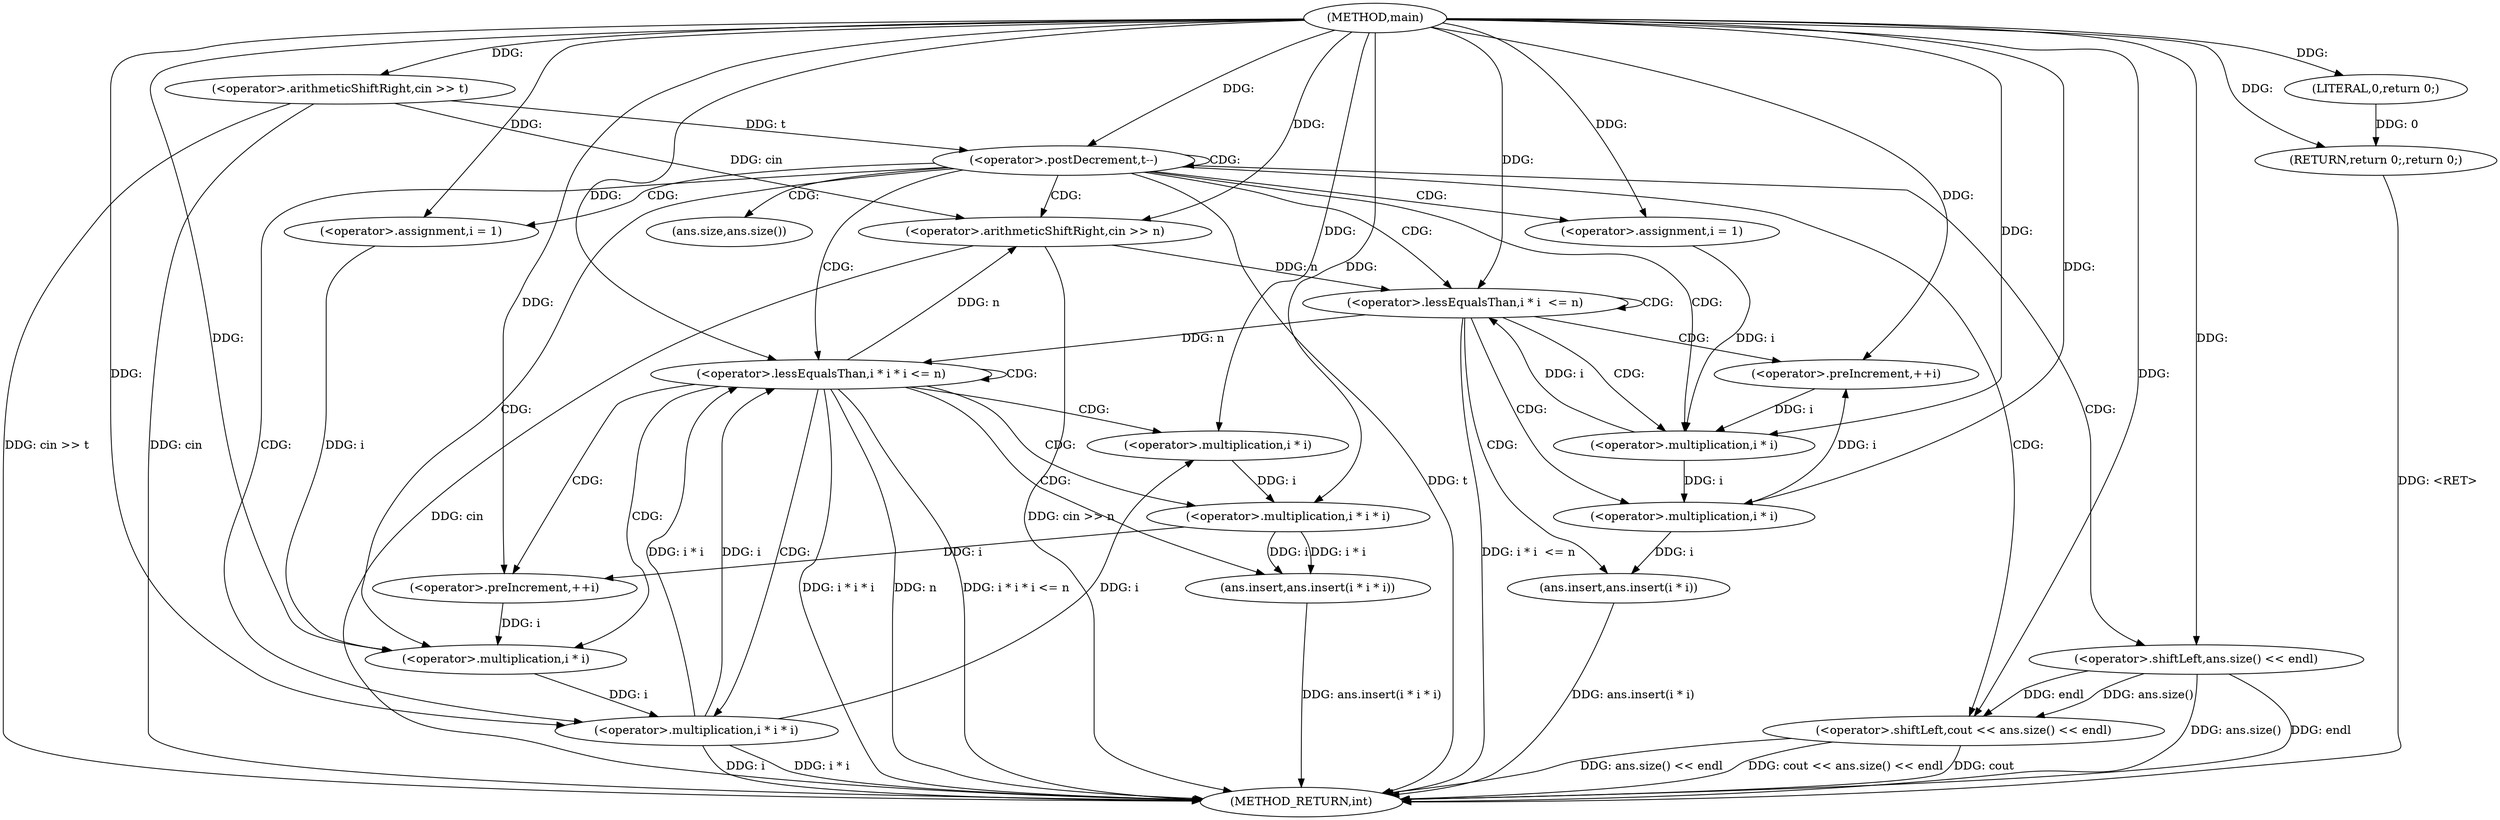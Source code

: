 digraph "main" {  
"1000102" [label = "(METHOD,main)" ]
"1000162" [label = "(METHOD_RETURN,int)" ]
"1000105" [label = "(<operator>.arithmeticShiftRight,cin >> t)" ]
"1000160" [label = "(RETURN,return 0;,return 0;)" ]
"1000109" [label = "(<operator>.postDecrement,t--)" ]
"1000161" [label = "(LITERAL,0,return 0;)" ]
"1000113" [label = "(<operator>.arithmeticShiftRight,cin >> n)" ]
"1000155" [label = "(<operator>.shiftLeft,cout << ans.size() << endl)" ]
"1000119" [label = "(<operator>.assignment,i = 1)" ]
"1000122" [label = "(<operator>.lessEqualsThan,i * i  <= n)" ]
"1000127" [label = "(<operator>.preIncrement,++i)" ]
"1000136" [label = "(<operator>.assignment,i = 1)" ]
"1000139" [label = "(<operator>.lessEqualsThan,i * i * i <= n)" ]
"1000146" [label = "(<operator>.preIncrement,++i)" ]
"1000130" [label = "(ans.insert,ans.insert(i * i))" ]
"1000149" [label = "(ans.insert,ans.insert(i * i * i))" ]
"1000157" [label = "(<operator>.shiftLeft,ans.size() << endl)" ]
"1000123" [label = "(<operator>.multiplication,i * i)" ]
"1000140" [label = "(<operator>.multiplication,i * i * i)" ]
"1000131" [label = "(<operator>.multiplication,i * i)" ]
"1000142" [label = "(<operator>.multiplication,i * i)" ]
"1000150" [label = "(<operator>.multiplication,i * i * i)" ]
"1000152" [label = "(<operator>.multiplication,i * i)" ]
"1000158" [label = "(ans.size,ans.size())" ]
  "1000105" -> "1000162"  [ label = "DDG: cin"] 
  "1000105" -> "1000162"  [ label = "DDG: cin >> t"] 
  "1000109" -> "1000162"  [ label = "DDG: t"] 
  "1000113" -> "1000162"  [ label = "DDG: cin"] 
  "1000113" -> "1000162"  [ label = "DDG: cin >> n"] 
  "1000122" -> "1000162"  [ label = "DDG: i * i  <= n"] 
  "1000140" -> "1000162"  [ label = "DDG: i"] 
  "1000140" -> "1000162"  [ label = "DDG: i * i"] 
  "1000139" -> "1000162"  [ label = "DDG: i * i * i"] 
  "1000139" -> "1000162"  [ label = "DDG: n"] 
  "1000139" -> "1000162"  [ label = "DDG: i * i * i <= n"] 
  "1000157" -> "1000162"  [ label = "DDG: ans.size()"] 
  "1000155" -> "1000162"  [ label = "DDG: ans.size() << endl"] 
  "1000155" -> "1000162"  [ label = "DDG: cout << ans.size() << endl"] 
  "1000149" -> "1000162"  [ label = "DDG: ans.insert(i * i * i)"] 
  "1000130" -> "1000162"  [ label = "DDG: ans.insert(i * i)"] 
  "1000160" -> "1000162"  [ label = "DDG: <RET>"] 
  "1000155" -> "1000162"  [ label = "DDG: cout"] 
  "1000157" -> "1000162"  [ label = "DDG: endl"] 
  "1000161" -> "1000160"  [ label = "DDG: 0"] 
  "1000102" -> "1000160"  [ label = "DDG: "] 
  "1000102" -> "1000105"  [ label = "DDG: "] 
  "1000102" -> "1000161"  [ label = "DDG: "] 
  "1000105" -> "1000109"  [ label = "DDG: t"] 
  "1000102" -> "1000109"  [ label = "DDG: "] 
  "1000105" -> "1000113"  [ label = "DDG: cin"] 
  "1000102" -> "1000113"  [ label = "DDG: "] 
  "1000139" -> "1000113"  [ label = "DDG: n"] 
  "1000102" -> "1000119"  [ label = "DDG: "] 
  "1000102" -> "1000136"  [ label = "DDG: "] 
  "1000102" -> "1000155"  [ label = "DDG: "] 
  "1000157" -> "1000155"  [ label = "DDG: endl"] 
  "1000157" -> "1000155"  [ label = "DDG: ans.size()"] 
  "1000123" -> "1000122"  [ label = "DDG: i"] 
  "1000113" -> "1000122"  [ label = "DDG: n"] 
  "1000102" -> "1000122"  [ label = "DDG: "] 
  "1000131" -> "1000127"  [ label = "DDG: i"] 
  "1000102" -> "1000127"  [ label = "DDG: "] 
  "1000140" -> "1000139"  [ label = "DDG: i * i"] 
  "1000140" -> "1000139"  [ label = "DDG: i"] 
  "1000122" -> "1000139"  [ label = "DDG: n"] 
  "1000102" -> "1000139"  [ label = "DDG: "] 
  "1000150" -> "1000146"  [ label = "DDG: i"] 
  "1000102" -> "1000146"  [ label = "DDG: "] 
  "1000102" -> "1000157"  [ label = "DDG: "] 
  "1000119" -> "1000123"  [ label = "DDG: i"] 
  "1000127" -> "1000123"  [ label = "DDG: i"] 
  "1000102" -> "1000123"  [ label = "DDG: "] 
  "1000131" -> "1000130"  [ label = "DDG: i"] 
  "1000142" -> "1000140"  [ label = "DDG: i"] 
  "1000102" -> "1000140"  [ label = "DDG: "] 
  "1000150" -> "1000149"  [ label = "DDG: i"] 
  "1000150" -> "1000149"  [ label = "DDG: i * i"] 
  "1000123" -> "1000131"  [ label = "DDG: i"] 
  "1000102" -> "1000131"  [ label = "DDG: "] 
  "1000136" -> "1000142"  [ label = "DDG: i"] 
  "1000146" -> "1000142"  [ label = "DDG: i"] 
  "1000102" -> "1000142"  [ label = "DDG: "] 
  "1000152" -> "1000150"  [ label = "DDG: i"] 
  "1000102" -> "1000150"  [ label = "DDG: "] 
  "1000140" -> "1000152"  [ label = "DDG: i"] 
  "1000102" -> "1000152"  [ label = "DDG: "] 
  "1000109" -> "1000113"  [ label = "CDG: "] 
  "1000109" -> "1000158"  [ label = "CDG: "] 
  "1000109" -> "1000109"  [ label = "CDG: "] 
  "1000109" -> "1000142"  [ label = "CDG: "] 
  "1000109" -> "1000155"  [ label = "CDG: "] 
  "1000109" -> "1000123"  [ label = "CDG: "] 
  "1000109" -> "1000119"  [ label = "CDG: "] 
  "1000109" -> "1000139"  [ label = "CDG: "] 
  "1000109" -> "1000136"  [ label = "CDG: "] 
  "1000109" -> "1000157"  [ label = "CDG: "] 
  "1000109" -> "1000140"  [ label = "CDG: "] 
  "1000109" -> "1000122"  [ label = "CDG: "] 
  "1000122" -> "1000131"  [ label = "CDG: "] 
  "1000122" -> "1000127"  [ label = "CDG: "] 
  "1000122" -> "1000123"  [ label = "CDG: "] 
  "1000122" -> "1000130"  [ label = "CDG: "] 
  "1000122" -> "1000122"  [ label = "CDG: "] 
  "1000139" -> "1000142"  [ label = "CDG: "] 
  "1000139" -> "1000152"  [ label = "CDG: "] 
  "1000139" -> "1000150"  [ label = "CDG: "] 
  "1000139" -> "1000139"  [ label = "CDG: "] 
  "1000139" -> "1000146"  [ label = "CDG: "] 
  "1000139" -> "1000149"  [ label = "CDG: "] 
  "1000139" -> "1000140"  [ label = "CDG: "] 
}
